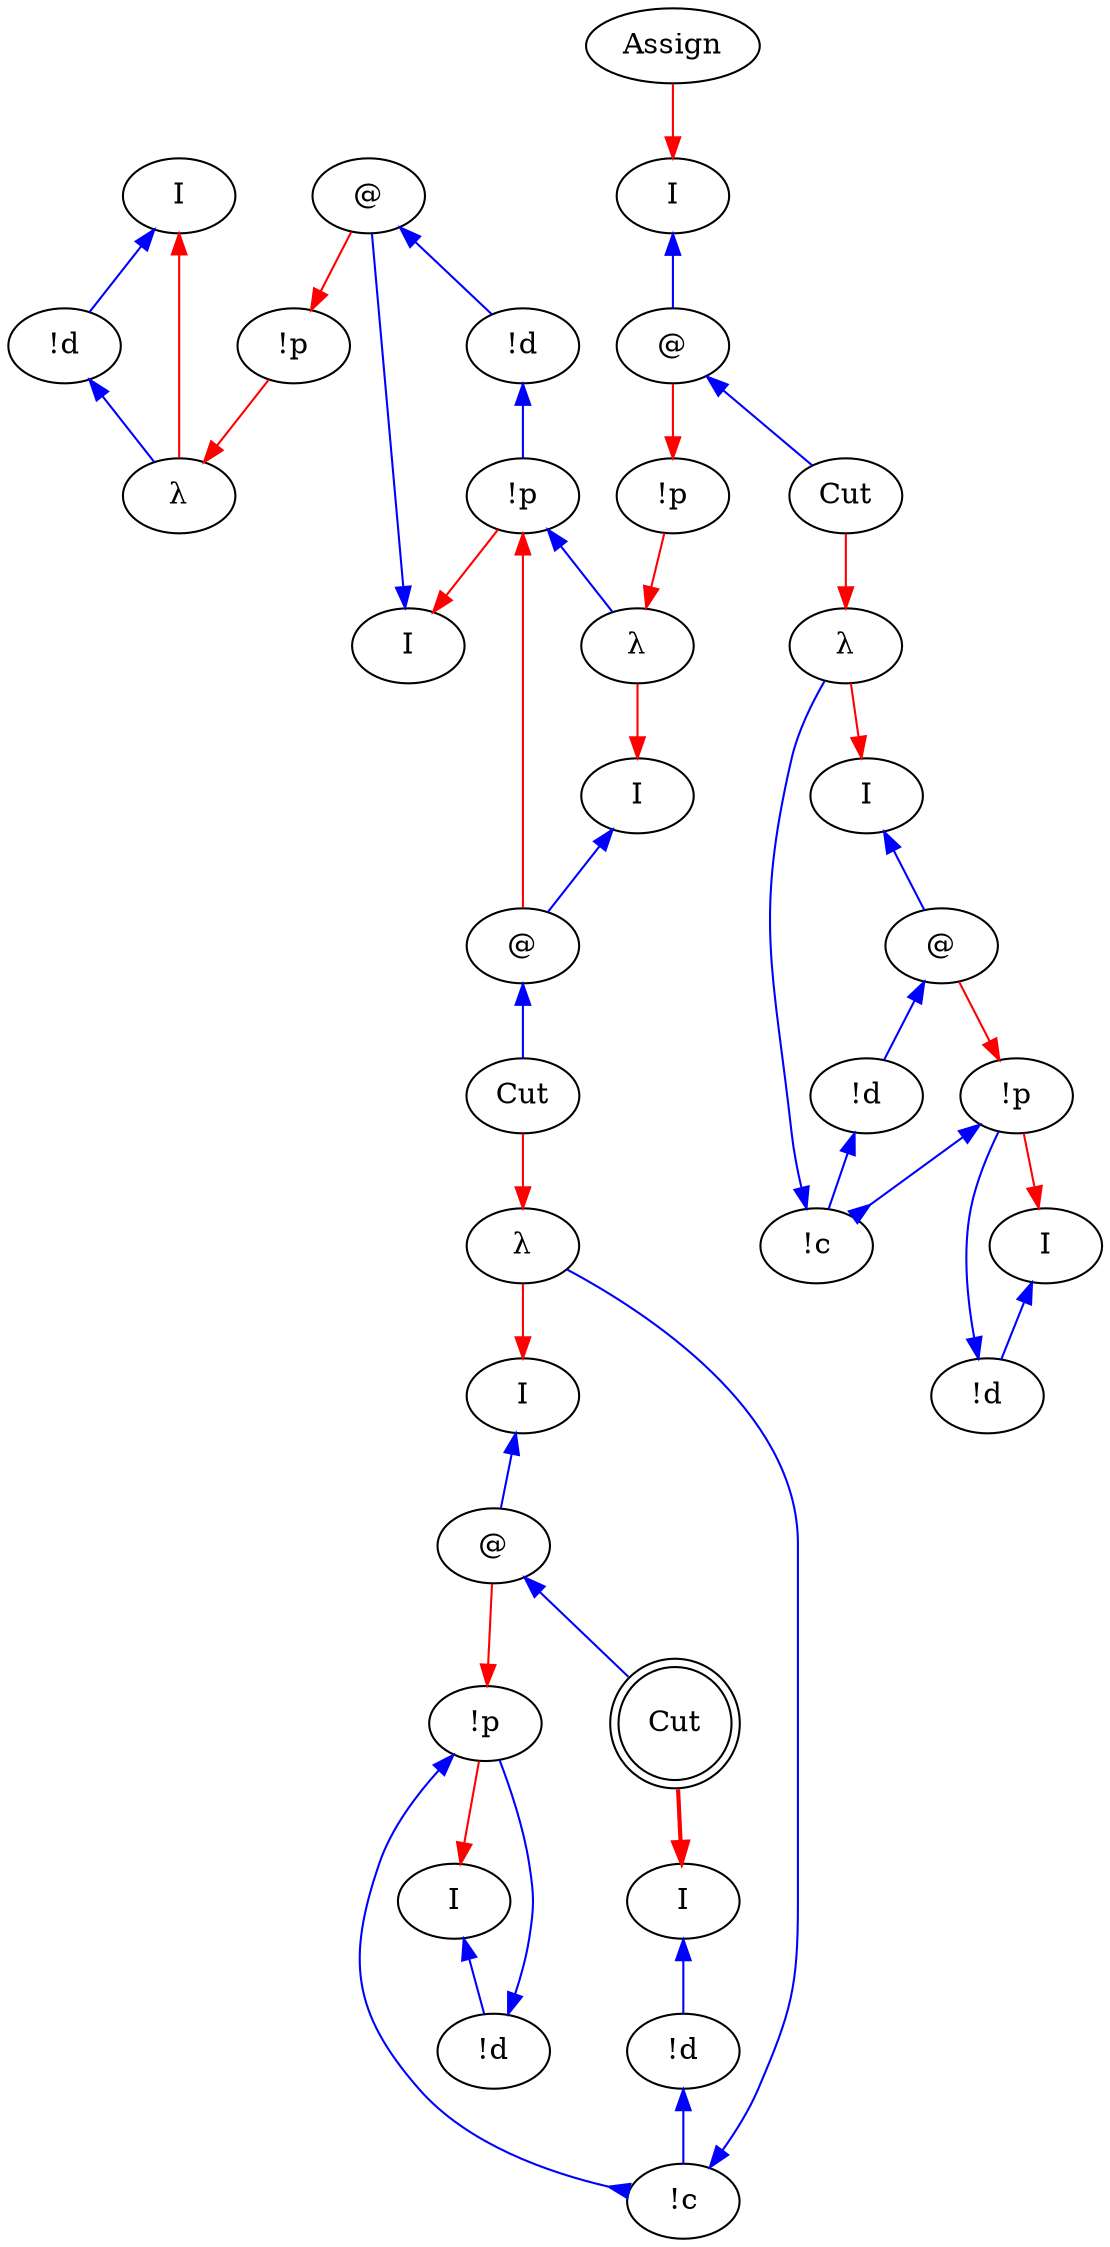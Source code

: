 digraph {
rankdir="TB"
"I0" [label="I"]
"!d1" [label="!d"]
"λ2" [label="λ"]
"!p3" [label="!p"]
"I4" [label="I"]
"@5" [label="@"]
"!d6" [label="!d"]
"!p7" [label="!p"]
"I8" [label="I"]
"@9" [label="@"]
"I10" [label="I"]
"!d11" [label="!d"]
"!p12" [label="!p"]
"I13" [label="I"]
"@14" [label="@"]
"I15" [label="I"]
"!d16" [label="!d"]
"Cut17" [label="Cut",shape=doublecircle]
"!c18" [label="!c"]
"λ19" [label="λ"]
"Cut20" [label="Cut"]
"λ21" [label="λ"]
"!p22" [label="!p"]
"I23" [label="I"]
"@24" [label="@"]
"I25" [label="I"]
"!d26" [label="!d"]
"!p27" [label="!p"]
"I28" [label="I"]
"@29" [label="@"]
"!d30" [label="!d"]
"!c31" [label="!c"]
"λ32" [label="λ"]
"Cut33" [label="Cut"]
"Assign34" [label="Assign"]
"!p7" -> "λ21"[color=blue,weight=1,tooltip="h34",arrowtail=normal,arrowhead=none,dir=both]
"!d6" -> "!p7"[color=blue,weight=1,tooltip="hf65",arrowtail=normal,arrowhead=none,dir=both]
"!d1" -> "λ2"[color=blue,weight=1,tooltip="i81",arrowtail=normal,arrowhead=none,dir=both]
"I0" -> "!d1"[color=blue,weight=1,tooltip="iret84",arrowtail=normal,arrowhead=none,dir=both]
"I28" -> "@29"[color=blue,weight=1,tooltip="lret19",arrowtail=normal,arrowhead=none,dir=both]
"I23" -> "@24"[color=blue,weight=1,tooltip="lret28",arrowtail=normal,arrowhead=none,dir=both]
"I13" -> "@14"[color=blue,weight=1,tooltip="lret53",arrowtail=normal,arrowhead=none,dir=both]
"I8" -> "@9"[color=blue,weight=1,tooltip="lret62",arrowtail=normal,arrowhead=none,dir=both]
"I4" -> "@5"[color=blue,weight=1,tooltip="lret75",arrowtail=normal,arrowhead=none,dir=both]
"@29" -> "!d30"[color=blue,weight=1,tooltip="lval14",arrowtail=normal,arrowhead=none,dir=both]
"@9" -> "Cut20"[color=blue,weight=1,tooltip="lval38",arrowtail=normal,arrowhead=none,dir=both]
"@24" -> "Cut33"[color=blue,weight=1,tooltip="lval4",arrowtail=normal,arrowhead=none,dir=both]
"@14" -> "Cut17"[color=blue,weight=1,tooltip="lval48",arrowtail=normal,arrowhead=none,dir=both]
"@5" -> "!d6"[color=blue,weight=1,tooltip="lval70",arrowtail=normal,arrowhead=none,dir=both]
"@29" -> "!p27"[color=red,weight=2,tooltip="newrret18",arrowhead=normal,arrowtail=none,dir=both]
"@24" -> "!p22"[color=red,weight=2,tooltip="newrret27",arrowhead=normal,arrowtail=none,dir=both]
"@14" -> "!p12"[color=red,weight=2,tooltip="newrret52",arrowhead=normal,arrowtail=none,dir=both]
"@9" -> "!p7"[color=red,weight=2,tooltip="newrret61",arrowhead=normal,arrowtail=none,dir=both]
"@5" -> "!p3"[color=red,weight=2,tooltip="newrret74",arrowhead=normal,arrowtail=none,dir=both]
"!p27" -> "I25"[color=red,weight=2,tooltip="newrretf23",arrowhead=normal,arrowtail=none,dir=both]
"!p22" -> "λ21"[color=red,weight=2,tooltip="newrretf31",arrowhead=normal,arrowtail=none,dir=both]
"!p12" -> "I10"[color=red,weight=2,tooltip="newrretf57",arrowhead=normal,arrowtail=none,dir=both]
"!p7" -> "I4"[color=red,weight=2,tooltip="newrretf66",arrowhead=normal,arrowtail=none,dir=both]
"!p3" -> "λ2"[color=red,weight=2,tooltip="newrretf78",arrowhead=normal,arrowtail=none,dir=both]
"Assign34" -> "I23"[color=red,weight=2,tooltip="ret1",arrowhead=normal,arrowtail=none,dir=both]
"λ21" -> "I8"[color=red,weight=2,tooltip="ret35",arrowhead=normal,arrowtail=none,dir=both]
"λ19" -> "I13"[color=red,weight=2,tooltip="ret42",arrowhead=normal,arrowtail=none,dir=both]
"λ32" -> "I28"[color=red,weight=2,tooltip="ret8",arrowhead=normal,arrowtail=none,dir=both]
"λ2" -> "I0"[color=red,weight=2,tooltip="ret82",arrowhead=normal,arrowtail=none,dir=both]
"Cut20" -> "λ19"[color=red,weight=2,tooltip="rval39",arrowhead=normal,arrowtail=none,dir=both]
"Cut17" -> "I15"[color=red,weight=2,tooltip="rval49",arrowhead=normal,arrowtail=none,penwidth=2,dir=both]
"Cut33" -> "λ32"[color=red,weight=2,tooltip="rval5",arrowhead=normal,arrowtail=none,dir=both]
"!c31" -> "λ32"[color=blue,weight=1,tooltip="x7",arrowtail=normal,arrowhead=none,dir=both]
"!d30" -> "!c31"[color=blue,weight=1,tooltip="xA9",arrowtail=normal,arrowhead=none,dir=both]
"!p27" -> "!c31"[color=blue,weight=1,tooltip="xB10",arrowtail=normal,arrowhead=inv,dir=both]
"!d26" -> "!p27"[color=blue,weight=1,tooltip="xBf22",arrowtail=normal,arrowhead=none,dir=both]
"I25" -> "!d26"[color=blue,weight=1,tooltip="xret26",arrowtail=normal,arrowhead=none,dir=both]
"!c18" -> "λ19"[color=blue,weight=1,tooltip="y41",arrowtail=normal,arrowhead=none,dir=both]
"!d16" -> "!c18"[color=blue,weight=1,tooltip="yA43",arrowtail=normal,arrowhead=none,dir=both]
"!p12" -> "!c18"[color=blue,weight=1,tooltip="yB44",arrowtail=normal,arrowhead=inv,dir=both]
"!d11" -> "!p12"[color=blue,weight=1,tooltip="yBf56",arrowtail=normal,arrowhead=none,dir=both]
"I15" -> "!d16"[color=blue,weight=1,tooltip="yret51",arrowtail=normal,arrowhead=none,dir=both]
"I10" -> "!d11"[color=blue,weight=1,tooltip="yret60",arrowtail=normal,arrowhead=none,dir=both]
}
